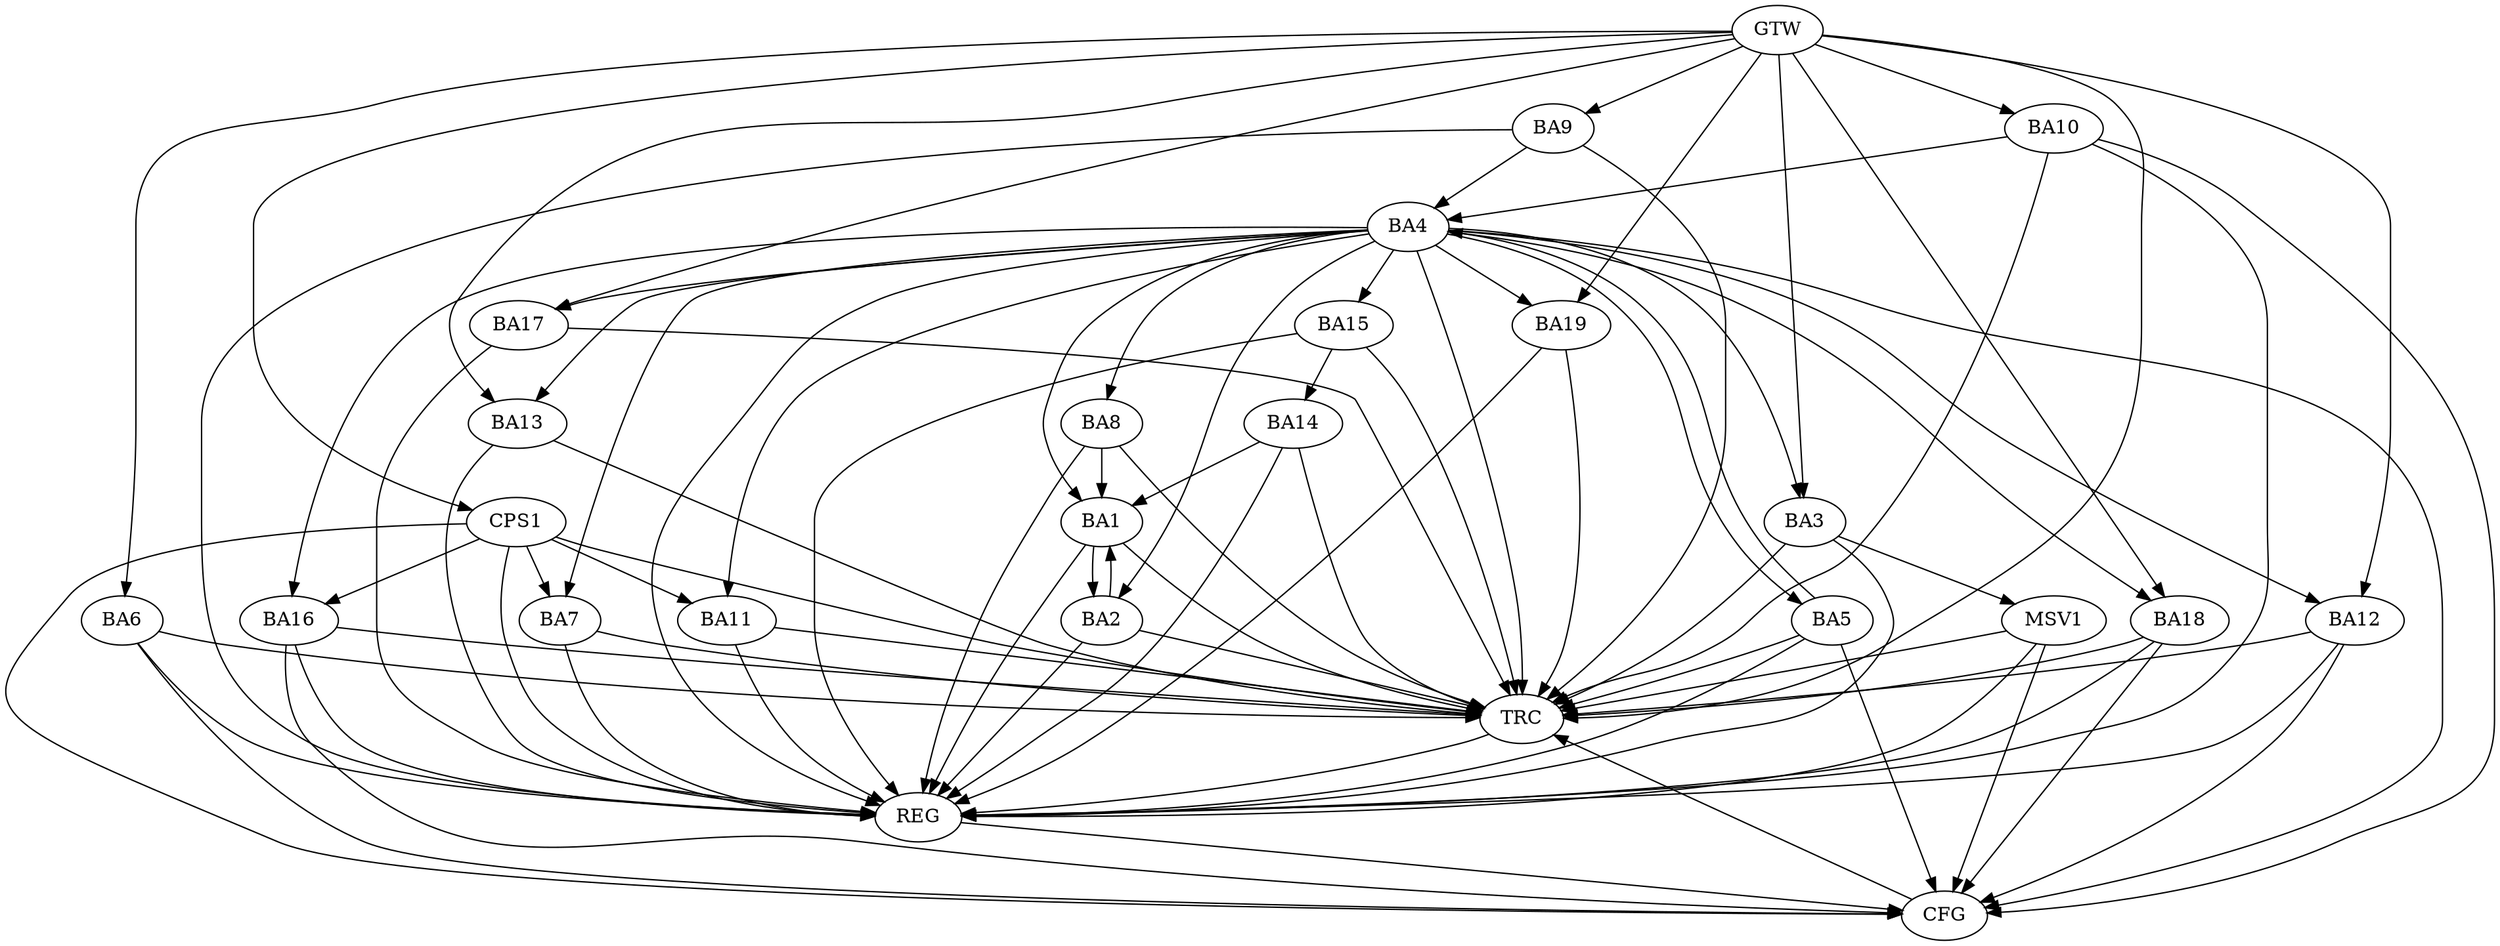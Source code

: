 strict digraph G {
  BA1 [ label="BA1" ];
  BA2 [ label="BA2" ];
  BA3 [ label="BA3" ];
  BA4 [ label="BA4" ];
  BA5 [ label="BA5" ];
  BA6 [ label="BA6" ];
  BA7 [ label="BA7" ];
  BA8 [ label="BA8" ];
  BA9 [ label="BA9" ];
  BA10 [ label="BA10" ];
  BA11 [ label="BA11" ];
  BA12 [ label="BA12" ];
  BA13 [ label="BA13" ];
  BA14 [ label="BA14" ];
  BA15 [ label="BA15" ];
  BA16 [ label="BA16" ];
  BA17 [ label="BA17" ];
  BA18 [ label="BA18" ];
  BA19 [ label="BA19" ];
  CPS1 [ label="CPS1" ];
  GTW [ label="GTW" ];
  REG [ label="REG" ];
  CFG [ label="CFG" ];
  TRC [ label="TRC" ];
  MSV1 [ label="MSV1" ];
  BA1 -> BA2;
  BA2 -> BA1;
  BA4 -> BA1;
  BA5 -> BA4;
  BA8 -> BA1;
  BA9 -> BA4;
  BA10 -> BA4;
  BA14 -> BA1;
  BA15 -> BA14;
  CPS1 -> BA11;
  CPS1 -> BA7;
  CPS1 -> BA16;
  GTW -> BA3;
  GTW -> BA6;
  GTW -> BA9;
  GTW -> BA10;
  GTW -> BA12;
  GTW -> BA13;
  GTW -> BA17;
  GTW -> BA18;
  GTW -> BA19;
  GTW -> CPS1;
  BA1 -> REG;
  BA2 -> REG;
  BA3 -> REG;
  BA4 -> REG;
  BA5 -> REG;
  BA6 -> REG;
  BA7 -> REG;
  BA8 -> REG;
  BA9 -> REG;
  BA10 -> REG;
  BA11 -> REG;
  BA12 -> REG;
  BA13 -> REG;
  BA14 -> REG;
  BA15 -> REG;
  BA16 -> REG;
  BA17 -> REG;
  BA18 -> REG;
  BA19 -> REG;
  CPS1 -> REG;
  BA18 -> CFG;
  BA10 -> CFG;
  BA12 -> CFG;
  BA6 -> CFG;
  CPS1 -> CFG;
  BA4 -> CFG;
  BA16 -> CFG;
  BA5 -> CFG;
  REG -> CFG;
  BA1 -> TRC;
  BA2 -> TRC;
  BA3 -> TRC;
  BA4 -> TRC;
  BA5 -> TRC;
  BA6 -> TRC;
  BA7 -> TRC;
  BA8 -> TRC;
  BA9 -> TRC;
  BA10 -> TRC;
  BA11 -> TRC;
  BA12 -> TRC;
  BA13 -> TRC;
  BA14 -> TRC;
  BA15 -> TRC;
  BA16 -> TRC;
  BA17 -> TRC;
  BA18 -> TRC;
  BA19 -> TRC;
  CPS1 -> TRC;
  GTW -> TRC;
  CFG -> TRC;
  TRC -> REG;
  BA4 -> BA8;
  BA4 -> BA18;
  BA4 -> BA7;
  BA4 -> BA3;
  BA4 -> BA2;
  BA4 -> BA17;
  BA4 -> BA13;
  BA4 -> BA15;
  BA4 -> BA12;
  BA4 -> BA11;
  BA4 -> BA16;
  BA4 -> BA5;
  BA4 -> BA19;
  BA3 -> MSV1;
  MSV1 -> REG;
  MSV1 -> TRC;
  MSV1 -> CFG;
}
